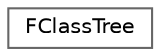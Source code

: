 digraph "Graphical Class Hierarchy"
{
 // INTERACTIVE_SVG=YES
 // LATEX_PDF_SIZE
  bgcolor="transparent";
  edge [fontname=Helvetica,fontsize=10,labelfontname=Helvetica,labelfontsize=10];
  node [fontname=Helvetica,fontsize=10,shape=box,height=0.2,width=0.4];
  rankdir="LR";
  Node0 [id="Node000000",label="FClassTree",height=0.2,width=0.4,color="grey40", fillcolor="white", style="filled",URL="$de/d1f/classFClassTree.html",tooltip="Manages an inheritance tree."];
}
